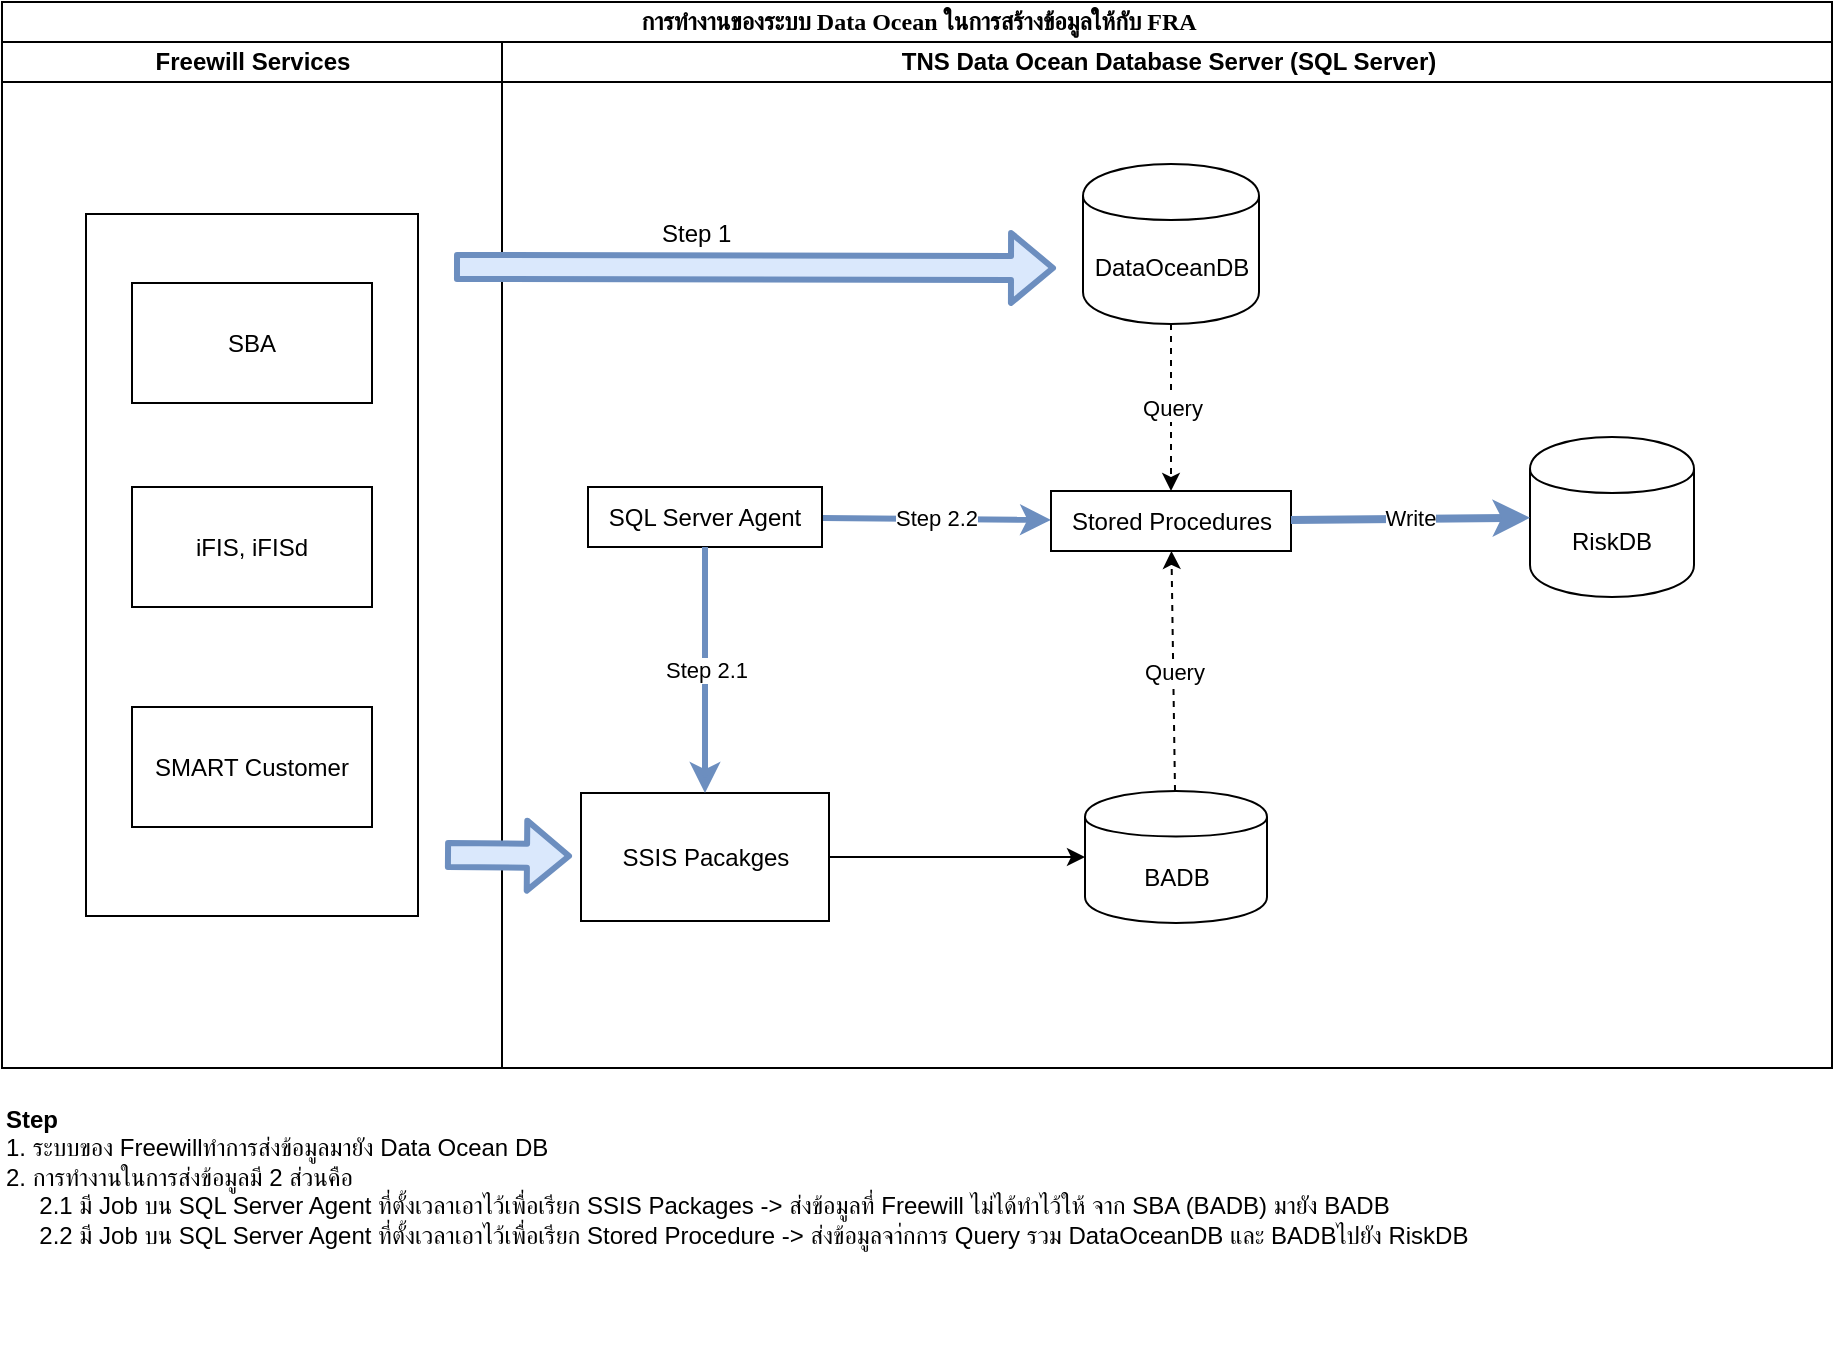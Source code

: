 <mxfile version="10.8.0" type="github"><diagram name="Page-1" id="0783ab3e-0a74-02c8-0abd-f7b4e66b4bec"><mxGraphModel dx="1220" dy="721" grid="0" gridSize="10" guides="1" tooltips="1" connect="1" arrows="1" fold="1" page="1" pageScale="1" pageWidth="850" pageHeight="1100" background="#ffffff" math="0" shadow="0"><root><mxCell id="0"/><mxCell id="1" parent="0"/><mxCell id="1c1d494c118603dd-1" value="การทำงานของระบบ Data Ocean ในการสร้างข้อมูลให้กับ FRA" style="swimlane;html=1;childLayout=stackLayout;startSize=20;rounded=0;shadow=0;comic=0;labelBackgroundColor=none;strokeColor=#000000;strokeWidth=1;fillColor=#ffffff;fontFamily=Verdana;fontSize=12;fontColor=#000000;align=center;" parent="1" vertex="1"><mxGeometry x="40" y="20" width="915" height="533" as="geometry"/></mxCell><mxCell id="1c1d494c118603dd-2" value="Freewill Services" style="swimlane;html=1;startSize=20;" parent="1c1d494c118603dd-1" vertex="1"><mxGeometry y="20" width="250" height="513" as="geometry"/></mxCell><mxCell id="-__EYsecHa3IEHDAwdtE-20" value="" style="rounded=0;whiteSpace=wrap;html=1;" vertex="1" parent="1c1d494c118603dd-2"><mxGeometry x="42" y="86" width="166" height="351" as="geometry"/></mxCell><mxCell id="-__EYsecHa3IEHDAwdtE-22" value="SBA" style="rounded=0;whiteSpace=wrap;html=1;" vertex="1" parent="1c1d494c118603dd-2"><mxGeometry x="65" y="120.5" width="120" height="60" as="geometry"/></mxCell><mxCell id="-__EYsecHa3IEHDAwdtE-21" value="iFIS, iFISd" style="rounded=0;whiteSpace=wrap;html=1;" vertex="1" parent="1c1d494c118603dd-2"><mxGeometry x="65" y="222.5" width="120" height="60" as="geometry"/></mxCell><mxCell id="-__EYsecHa3IEHDAwdtE-23" value="SMART Customer" style="rounded=0;whiteSpace=wrap;html=1;" vertex="1" parent="1c1d494c118603dd-2"><mxGeometry x="65" y="332.5" width="120" height="60" as="geometry"/></mxCell><mxCell id="1c1d494c118603dd-3" value="TNS Data Ocean Database Server (SQL Server)" style="swimlane;html=1;startSize=20;" parent="1c1d494c118603dd-1" vertex="1"><mxGeometry x="250" y="20" width="665" height="513" as="geometry"/></mxCell><mxCell id="-__EYsecHa3IEHDAwdtE-41" value="Query" style="rounded=0;orthogonalLoop=1;jettySize=auto;html=1;startArrow=none;startFill=0;exitX=0.5;exitY=1;exitDx=0;exitDy=0;dashed=1;" edge="1" parent="1c1d494c118603dd-3" source="-__EYsecHa3IEHDAwdtE-5" target="-__EYsecHa3IEHDAwdtE-8"><mxGeometry relative="1" as="geometry"/></mxCell><mxCell id="-__EYsecHa3IEHDAwdtE-5" value="DataOceanDB" style="shape=cylinder;whiteSpace=wrap;html=1;boundedLbl=1;backgroundOutline=1;" vertex="1" parent="1c1d494c118603dd-3"><mxGeometry x="290.5" y="61" width="88" height="80" as="geometry"/></mxCell><mxCell id="-__EYsecHa3IEHDAwdtE-42" value="Query" style="rounded=0;orthogonalLoop=1;jettySize=auto;html=1;startArrow=none;startFill=0;dashed=1;" edge="1" parent="1c1d494c118603dd-3" source="-__EYsecHa3IEHDAwdtE-6" target="-__EYsecHa3IEHDAwdtE-8"><mxGeometry relative="1" as="geometry"/></mxCell><mxCell id="-__EYsecHa3IEHDAwdtE-6" value="BADB" style="shape=cylinder;whiteSpace=wrap;html=1;boundedLbl=1;backgroundOutline=1;" vertex="1" parent="1c1d494c118603dd-3"><mxGeometry x="291.5" y="374.5" width="91" height="66" as="geometry"/></mxCell><mxCell id="-__EYsecHa3IEHDAwdtE-45" value="Step 2.2" style="edgeStyle=none;rounded=0;orthogonalLoop=1;jettySize=auto;html=1;startArrow=none;startFill=0;strokeWidth=3;fillColor=#dae8fc;strokeColor=#6c8ebf;" edge="1" parent="1c1d494c118603dd-3" source="-__EYsecHa3IEHDAwdtE-30" target="-__EYsecHa3IEHDAwdtE-8"><mxGeometry relative="1" as="geometry"><mxPoint x="685" y="280" as="sourcePoint"/></mxGeometry></mxCell><mxCell id="-__EYsecHa3IEHDAwdtE-8" value="Stored Procedures" style="rounded=0;whiteSpace=wrap;html=1;" vertex="1" parent="1c1d494c118603dd-3"><mxGeometry x="274.5" y="224.5" width="120" height="30" as="geometry"/></mxCell><mxCell id="-__EYsecHa3IEHDAwdtE-9" value="SSIS Pacakges" style="rounded=0;whiteSpace=wrap;html=1;" vertex="1" parent="1c1d494c118603dd-3"><mxGeometry x="39.5" y="375.5" width="124" height="64" as="geometry"/></mxCell><mxCell id="-__EYsecHa3IEHDAwdtE-11" value="RiskDB" style="shape=cylinder;whiteSpace=wrap;html=1;boundedLbl=1;backgroundOutline=1;" vertex="1" parent="1c1d494c118603dd-3"><mxGeometry x="514" y="197.5" width="82" height="80" as="geometry"/></mxCell><mxCell id="-__EYsecHa3IEHDAwdtE-27" value="" style="endArrow=classic;startArrow=none;html=1;startFill=0;" edge="1" parent="1c1d494c118603dd-3" source="-__EYsecHa3IEHDAwdtE-9" target="-__EYsecHa3IEHDAwdtE-6"><mxGeometry width="50" height="50" relative="1" as="geometry"><mxPoint x="-28" y="185" as="sourcePoint"/><mxPoint x="192" y="183.414" as="targetPoint"/></mxGeometry></mxCell><mxCell id="-__EYsecHa3IEHDAwdtE-44" value="Write" style="edgeStyle=none;rounded=0;orthogonalLoop=1;jettySize=auto;html=1;startArrow=none;startFill=0;fillColor=#dae8fc;strokeColor=#6c8ebf;strokeWidth=4;" edge="1" parent="1c1d494c118603dd-3" source="-__EYsecHa3IEHDAwdtE-8" target="-__EYsecHa3IEHDAwdtE-11"><mxGeometry relative="1" as="geometry"/></mxCell><mxCell id="-__EYsecHa3IEHDAwdtE-30" value="SQL Server Agent" style="rounded=0;whiteSpace=wrap;html=1;" vertex="1" parent="1c1d494c118603dd-3"><mxGeometry x="43" y="222.5" width="117" height="30" as="geometry"/></mxCell><mxCell id="-__EYsecHa3IEHDAwdtE-65" value="Step 2.1" style="edgeStyle=none;rounded=0;orthogonalLoop=1;jettySize=auto;html=1;startArrow=none;startFill=0;strokeWidth=3;fillColor=#dae8fc;strokeColor=#6c8ebf;" edge="1" parent="1c1d494c118603dd-3" source="-__EYsecHa3IEHDAwdtE-30" target="-__EYsecHa3IEHDAwdtE-9"><mxGeometry relative="1" as="geometry"><mxPoint x="158.5" y="249.5" as="sourcePoint"/><mxPoint x="263" y="249.5" as="targetPoint"/></mxGeometry></mxCell><mxCell id="-__EYsecHa3IEHDAwdtE-69" value="" style="shape=flexArrow;endArrow=classic;html=1;strokeWidth=3;align=left;fillColor=#dae8fc;strokeColor=#6c8ebf;" edge="1" parent="1c1d494c118603dd-3"><mxGeometry width="50" height="50" relative="1" as="geometry"><mxPoint x="-28.5" y="406.5" as="sourcePoint"/><mxPoint x="35" y="407" as="targetPoint"/></mxGeometry></mxCell><mxCell id="-__EYsecHa3IEHDAwdtE-70" value="" style="shape=flexArrow;endArrow=classic;html=1;strokeWidth=3;align=left;fillColor=#dae8fc;strokeColor=#6c8ebf;" edge="1" parent="1c1d494c118603dd-3"><mxGeometry width="50" height="50" relative="1" as="geometry"><mxPoint x="-24" y="112.5" as="sourcePoint"/><mxPoint x="277" y="113" as="targetPoint"/></mxGeometry></mxCell><mxCell id="-__EYsecHa3IEHDAwdtE-71" value="Step 1" style="text;html=1;" vertex="1" parent="1c1d494c118603dd-3"><mxGeometry x="77.873" y="82.414" width="65" height="28" as="geometry"/></mxCell><mxCell id="-__EYsecHa3IEHDAwdtE-66" value="&lt;b&gt;Step&lt;/b&gt; &lt;br&gt;1. ระบบของ Freewillทำการส่งข้อมูลมายัง Data Ocean DB&lt;br&gt;&lt;span&gt;2. การทำงานในการส่งข้อมูลมี 2 ส่วนคือ&lt;br&gt;&amp;nbsp; &amp;nbsp; &amp;nbsp;2.1 มี Job บน SQL Server Agent ที่ตั้งเวลาเอาไว้เพื่อเรียก SSIS Packages -&amp;gt;&amp;nbsp;&lt;/span&gt;&lt;span&gt;ส่งข้อมูลที่&lt;/span&gt;&lt;span&gt;&amp;nbsp;Freewill ไม่ได้ทำไว้ให้ จาก SBA (BADB) มายัง BADB&lt;br&gt;&lt;/span&gt;&amp;nbsp; &amp;nbsp; &amp;nbsp;2.2 มี Job บน SQL Server Agent ที่ตั้งเวลาเอาไว้เพื่อเรียก Stored Procedure -&amp;gt;&amp;nbsp;ส่งข้อมูลจา่กการ Query รวม DataOceanDB และ BADBไปยัง RiskDB&lt;br&gt;" style="text;html=1;" vertex="1" parent="1"><mxGeometry x="40" y="565" width="805" height="128" as="geometry"/></mxCell></root></mxGraphModel></diagram></mxfile>